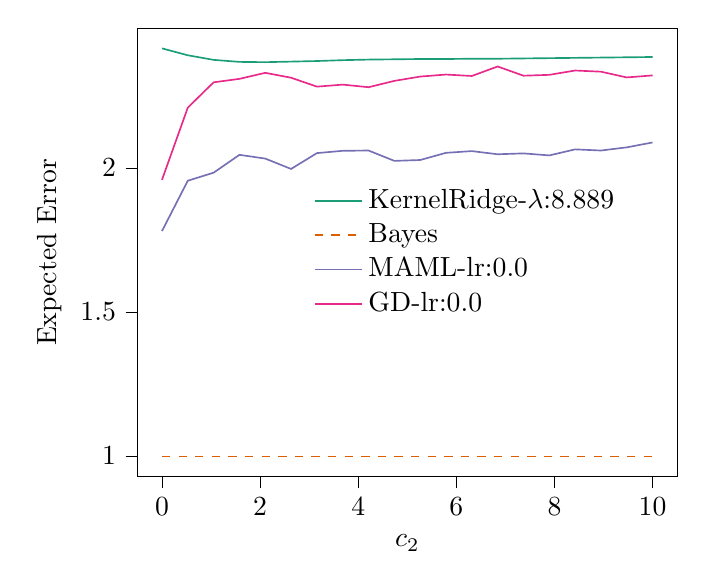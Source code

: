 % This file was created with tikzplotlib v0.10.1.
\begin{tikzpicture}

\definecolor{chocolate217952}{RGB}{217,95,2}
\definecolor{darkcyan27158119}{RGB}{27,158,119}
\definecolor{darkgray176}{RGB}{176,176,176}
\definecolor{deeppink23141138}{RGB}{231,41,138}
\definecolor{lightslategray117112179}{RGB}{117,112,179}

\begin{axis}[
legend cell align={left},
legend style={fill opacity=0.8, draw opacity=1, text opacity=1, at={(0.91,0.5)}, anchor=east, draw=none},
tick align=outside,
tick pos=left,
x grid style={darkgray176},
xlabel={\(\displaystyle c_{2}\)},
xmin=-0.499, xmax=10.5,
xtick style={color=black},
y grid style={darkgray176},
ylabel={Expected Error},
ymin=0.928, ymax=2.486,
ytick style={color=black}
]
\addplot [semithick, darkcyan27158119]
table {%
0.001 2.416
0.527 2.392
1.054 2.376
1.58 2.369
2.106 2.368
2.632 2.37
3.159 2.372
3.685 2.375
4.211 2.377
4.737 2.378
5.264 2.379
5.79 2.379
6.316 2.38
6.842 2.38
7.369 2.381
7.895 2.382
8.421 2.383
8.947 2.384
9.474 2.385
10 2.386
};
\addlegendentry{KernelRidge-$\lambda$:8.889}
\addplot [semithick, chocolate217952, dashed]
table {%
0.001 0.998
0.527 0.998
1.054 0.998
1.58 0.998
2.106 0.998
2.632 0.998
3.159 0.998
3.685 0.998
4.211 0.998
4.737 0.998
5.264 0.998
5.79 0.998
6.316 0.998
6.842 0.998
7.369 0.998
7.895 0.998
8.421 0.998
8.947 0.998
9.474 0.998
10 0.998
};
\addlegendentry{Bayes}
\addplot [semithick, lightslategray117112179]
table {%
0.001 1.781
0.527 1.956
1.054 1.984
1.58 2.046
2.106 2.033
2.632 1.997
3.159 2.052
3.685 2.06
4.211 2.061
4.737 2.025
5.264 2.028
5.79 2.053
6.316 2.059
6.842 2.048
7.369 2.051
7.895 2.044
8.421 2.065
8.947 2.061
9.474 2.072
10 2.089
};
\addlegendentry{MAML-lr:0.0}
\addplot [semithick, deeppink23141138]
table {%
0.001 1.959
0.527 2.21
1.054 2.298
1.58 2.31
2.106 2.331
2.632 2.314
3.159 2.283
3.685 2.29
4.211 2.281
4.737 2.303
5.264 2.318
5.79 2.325
6.316 2.32
6.842 2.353
7.369 2.321
7.895 2.324
8.421 2.339
8.947 2.335
9.474 2.315
10 2.322
};
\addlegendentry{GD-lr:0.0}
\end{axis}

\end{tikzpicture}
